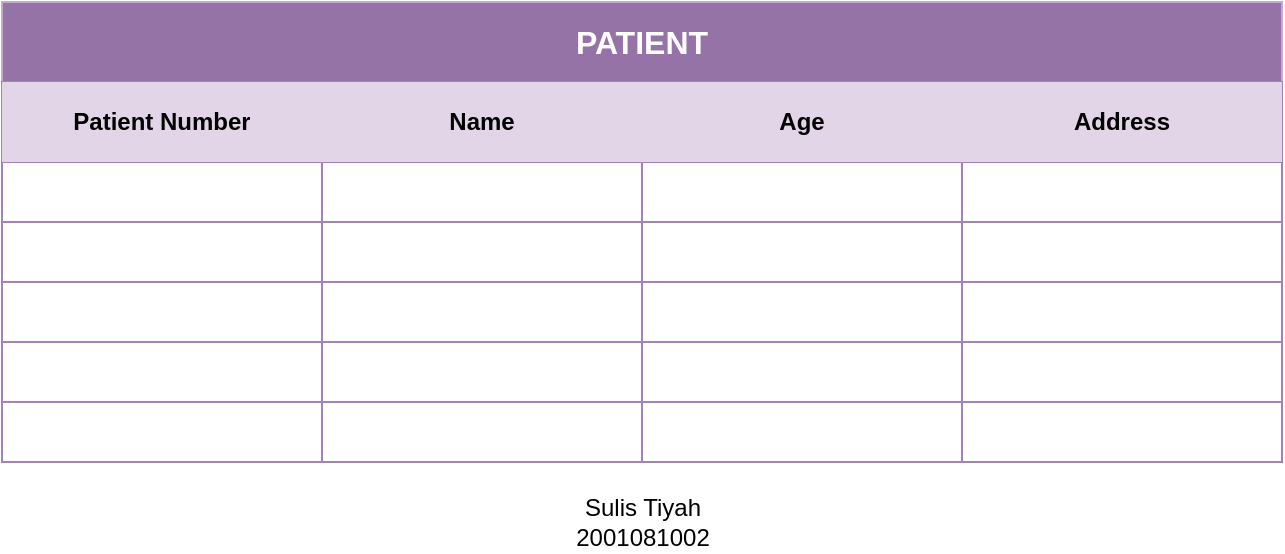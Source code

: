 <mxfile version="13.9.9" type="device"><diagram id="jOCyHqp4UbXJMnn93Hf0" name="Page-1"><mxGraphModel dx="1024" dy="592" grid="1" gridSize="10" guides="1" tooltips="1" connect="1" arrows="1" fold="1" page="1" pageScale="1" pageWidth="827" pageHeight="1169" background="none" math="0" shadow="0"><root><mxCell id="0"/><mxCell id="1" parent="0"/><mxCell id="1R5dfQk-aeGwsiilAhYj-203" value="&lt;b&gt;&lt;font style=&quot;font-size: 16px&quot; color=&quot;#ffffff&quot;&gt;PATIENT&lt;/font&gt;&lt;/b&gt;" style="whiteSpace=wrap;html=1;rounded=0;shadow=0;sketch=0;strokeColor=#C3ABD0;strokeWidth=1;fillColor=#9673A6;gradientColor=none;" parent="1" vertex="1"><mxGeometry x="80" y="80" width="640" height="40" as="geometry"/></mxCell><mxCell id="1R5dfQk-aeGwsiilAhYj-205" value="Sulis Tiyah&lt;br&gt;2001081002" style="text;html=1;resizable=0;autosize=1;align=center;verticalAlign=middle;points=[];fillColor=none;strokeColor=none;rounded=0;shadow=0;sketch=0;" parent="1" vertex="1"><mxGeometry x="360" y="325" width="80" height="30" as="geometry"/></mxCell><mxCell id="qMwS25fYEpeRlJtAqQFl-1" value="" style="shape=table;html=1;whiteSpace=wrap;startSize=0;container=1;collapsible=0;childLayout=tableLayout;strokeColor=#A680B8;" vertex="1" parent="1"><mxGeometry x="80" y="120" width="640" height="190" as="geometry"/></mxCell><mxCell id="qMwS25fYEpeRlJtAqQFl-2" value="" style="shape=partialRectangle;html=1;whiteSpace=wrap;collapsible=0;dropTarget=0;pointerEvents=0;fillColor=#e1d5e7;top=0;left=0;bottom=0;right=0;points=[[0,0.5],[1,0.5]];portConstraint=eastwest;strokeColor=#9673a6;" vertex="1" parent="qMwS25fYEpeRlJtAqQFl-1"><mxGeometry width="640" height="40" as="geometry"/></mxCell><mxCell id="qMwS25fYEpeRlJtAqQFl-3" value="&lt;b&gt;Patient Number&lt;/b&gt;" style="shape=partialRectangle;html=1;whiteSpace=wrap;connectable=0;overflow=hidden;fillColor=none;top=0;left=0;bottom=0;right=0;" vertex="1" parent="qMwS25fYEpeRlJtAqQFl-2"><mxGeometry width="160" height="40" as="geometry"/></mxCell><mxCell id="qMwS25fYEpeRlJtAqQFl-4" value="Name" style="shape=partialRectangle;html=1;whiteSpace=wrap;connectable=0;overflow=hidden;fillColor=none;top=0;left=0;bottom=0;right=0;fontStyle=1" vertex="1" parent="qMwS25fYEpeRlJtAqQFl-2"><mxGeometry x="160" width="160" height="40" as="geometry"/></mxCell><mxCell id="qMwS25fYEpeRlJtAqQFl-5" value="Age" style="shape=partialRectangle;html=1;whiteSpace=wrap;connectable=0;overflow=hidden;fillColor=none;top=0;left=0;bottom=0;right=0;fontStyle=1" vertex="1" parent="qMwS25fYEpeRlJtAqQFl-2"><mxGeometry x="320" width="160" height="40" as="geometry"/></mxCell><mxCell id="qMwS25fYEpeRlJtAqQFl-6" value="Address" style="shape=partialRectangle;html=1;whiteSpace=wrap;connectable=0;overflow=hidden;fillColor=none;top=0;left=0;bottom=0;right=0;fontStyle=1" vertex="1" parent="qMwS25fYEpeRlJtAqQFl-2"><mxGeometry x="480" width="160" height="40" as="geometry"/></mxCell><mxCell id="qMwS25fYEpeRlJtAqQFl-7" value="" style="shape=partialRectangle;html=1;whiteSpace=wrap;collapsible=0;dropTarget=0;pointerEvents=0;fillColor=none;top=0;left=0;bottom=0;right=0;points=[[0,0.5],[1,0.5]];portConstraint=eastwest;" vertex="1" parent="qMwS25fYEpeRlJtAqQFl-1"><mxGeometry y="40" width="640" height="30" as="geometry"/></mxCell><mxCell id="qMwS25fYEpeRlJtAqQFl-8" value="" style="shape=partialRectangle;html=1;whiteSpace=wrap;connectable=0;overflow=hidden;fillColor=none;top=0;left=0;bottom=0;right=0;" vertex="1" parent="qMwS25fYEpeRlJtAqQFl-7"><mxGeometry width="160" height="30" as="geometry"/></mxCell><mxCell id="qMwS25fYEpeRlJtAqQFl-9" value="" style="shape=partialRectangle;html=1;whiteSpace=wrap;connectable=0;overflow=hidden;fillColor=none;top=0;left=0;bottom=0;right=0;" vertex="1" parent="qMwS25fYEpeRlJtAqQFl-7"><mxGeometry x="160" width="160" height="30" as="geometry"/></mxCell><mxCell id="qMwS25fYEpeRlJtAqQFl-10" value="" style="shape=partialRectangle;html=1;whiteSpace=wrap;connectable=0;overflow=hidden;fillColor=none;top=0;left=0;bottom=0;right=0;" vertex="1" parent="qMwS25fYEpeRlJtAqQFl-7"><mxGeometry x="320" width="160" height="30" as="geometry"/></mxCell><mxCell id="qMwS25fYEpeRlJtAqQFl-11" value="" style="shape=partialRectangle;html=1;whiteSpace=wrap;connectable=0;overflow=hidden;fillColor=none;top=0;left=0;bottom=0;right=0;" vertex="1" parent="qMwS25fYEpeRlJtAqQFl-7"><mxGeometry x="480" width="160" height="30" as="geometry"/></mxCell><mxCell id="qMwS25fYEpeRlJtAqQFl-12" value="" style="shape=partialRectangle;html=1;whiteSpace=wrap;collapsible=0;dropTarget=0;pointerEvents=0;fillColor=none;top=0;left=0;bottom=0;right=0;points=[[0,0.5],[1,0.5]];portConstraint=eastwest;" vertex="1" parent="qMwS25fYEpeRlJtAqQFl-1"><mxGeometry y="70" width="640" height="30" as="geometry"/></mxCell><mxCell id="qMwS25fYEpeRlJtAqQFl-13" value="" style="shape=partialRectangle;html=1;whiteSpace=wrap;connectable=0;overflow=hidden;fillColor=none;top=0;left=0;bottom=0;right=0;" vertex="1" parent="qMwS25fYEpeRlJtAqQFl-12"><mxGeometry width="160" height="30" as="geometry"/></mxCell><mxCell id="qMwS25fYEpeRlJtAqQFl-14" value="" style="shape=partialRectangle;html=1;whiteSpace=wrap;connectable=0;overflow=hidden;fillColor=none;top=0;left=0;bottom=0;right=0;" vertex="1" parent="qMwS25fYEpeRlJtAqQFl-12"><mxGeometry x="160" width="160" height="30" as="geometry"/></mxCell><mxCell id="qMwS25fYEpeRlJtAqQFl-15" value="" style="shape=partialRectangle;html=1;whiteSpace=wrap;connectable=0;overflow=hidden;fillColor=none;top=0;left=0;bottom=0;right=0;" vertex="1" parent="qMwS25fYEpeRlJtAqQFl-12"><mxGeometry x="320" width="160" height="30" as="geometry"/></mxCell><mxCell id="qMwS25fYEpeRlJtAqQFl-16" value="" style="shape=partialRectangle;html=1;whiteSpace=wrap;connectable=0;overflow=hidden;fillColor=none;top=0;left=0;bottom=0;right=0;" vertex="1" parent="qMwS25fYEpeRlJtAqQFl-12"><mxGeometry x="480" width="160" height="30" as="geometry"/></mxCell><mxCell id="qMwS25fYEpeRlJtAqQFl-17" value="" style="shape=partialRectangle;html=1;whiteSpace=wrap;collapsible=0;dropTarget=0;pointerEvents=0;fillColor=none;top=0;left=0;bottom=0;right=0;points=[[0,0.5],[1,0.5]];portConstraint=eastwest;" vertex="1" parent="qMwS25fYEpeRlJtAqQFl-1"><mxGeometry y="100" width="640" height="30" as="geometry"/></mxCell><mxCell id="qMwS25fYEpeRlJtAqQFl-18" value="" style="shape=partialRectangle;html=1;whiteSpace=wrap;connectable=0;overflow=hidden;fillColor=none;top=0;left=0;bottom=0;right=0;" vertex="1" parent="qMwS25fYEpeRlJtAqQFl-17"><mxGeometry width="160" height="30" as="geometry"/></mxCell><mxCell id="qMwS25fYEpeRlJtAqQFl-19" value="" style="shape=partialRectangle;html=1;whiteSpace=wrap;connectable=0;overflow=hidden;fillColor=none;top=0;left=0;bottom=0;right=0;" vertex="1" parent="qMwS25fYEpeRlJtAqQFl-17"><mxGeometry x="160" width="160" height="30" as="geometry"/></mxCell><mxCell id="qMwS25fYEpeRlJtAqQFl-20" value="" style="shape=partialRectangle;html=1;whiteSpace=wrap;connectable=0;overflow=hidden;fillColor=none;top=0;left=0;bottom=0;right=0;" vertex="1" parent="qMwS25fYEpeRlJtAqQFl-17"><mxGeometry x="320" width="160" height="30" as="geometry"/></mxCell><mxCell id="qMwS25fYEpeRlJtAqQFl-21" value="" style="shape=partialRectangle;html=1;whiteSpace=wrap;connectable=0;overflow=hidden;fillColor=none;top=0;left=0;bottom=0;right=0;" vertex="1" parent="qMwS25fYEpeRlJtAqQFl-17"><mxGeometry x="480" width="160" height="30" as="geometry"/></mxCell><mxCell id="qMwS25fYEpeRlJtAqQFl-22" value="" style="shape=partialRectangle;html=1;whiteSpace=wrap;collapsible=0;dropTarget=0;pointerEvents=0;fillColor=none;top=0;left=0;bottom=0;right=0;points=[[0,0.5],[1,0.5]];portConstraint=eastwest;" vertex="1" parent="qMwS25fYEpeRlJtAqQFl-1"><mxGeometry y="130" width="640" height="30" as="geometry"/></mxCell><mxCell id="qMwS25fYEpeRlJtAqQFl-23" value="" style="shape=partialRectangle;html=1;whiteSpace=wrap;connectable=0;overflow=hidden;fillColor=none;top=0;left=0;bottom=0;right=0;" vertex="1" parent="qMwS25fYEpeRlJtAqQFl-22"><mxGeometry width="160" height="30" as="geometry"/></mxCell><mxCell id="qMwS25fYEpeRlJtAqQFl-24" value="" style="shape=partialRectangle;html=1;whiteSpace=wrap;connectable=0;overflow=hidden;fillColor=none;top=0;left=0;bottom=0;right=0;" vertex="1" parent="qMwS25fYEpeRlJtAqQFl-22"><mxGeometry x="160" width="160" height="30" as="geometry"/></mxCell><mxCell id="qMwS25fYEpeRlJtAqQFl-25" value="" style="shape=partialRectangle;html=1;whiteSpace=wrap;connectable=0;overflow=hidden;fillColor=none;top=0;left=0;bottom=0;right=0;" vertex="1" parent="qMwS25fYEpeRlJtAqQFl-22"><mxGeometry x="320" width="160" height="30" as="geometry"/></mxCell><mxCell id="qMwS25fYEpeRlJtAqQFl-26" value="" style="shape=partialRectangle;html=1;whiteSpace=wrap;connectable=0;overflow=hidden;fillColor=none;top=0;left=0;bottom=0;right=0;" vertex="1" parent="qMwS25fYEpeRlJtAqQFl-22"><mxGeometry x="480" width="160" height="30" as="geometry"/></mxCell><mxCell id="qMwS25fYEpeRlJtAqQFl-27" value="" style="shape=partialRectangle;html=1;whiteSpace=wrap;collapsible=0;dropTarget=0;pointerEvents=0;fillColor=none;top=0;left=0;bottom=0;right=0;points=[[0,0.5],[1,0.5]];portConstraint=eastwest;" vertex="1" parent="qMwS25fYEpeRlJtAqQFl-1"><mxGeometry y="160" width="640" height="30" as="geometry"/></mxCell><mxCell id="qMwS25fYEpeRlJtAqQFl-28" value="" style="shape=partialRectangle;html=1;whiteSpace=wrap;connectable=0;overflow=hidden;fillColor=none;top=0;left=0;bottom=0;right=0;" vertex="1" parent="qMwS25fYEpeRlJtAqQFl-27"><mxGeometry width="160" height="30" as="geometry"/></mxCell><mxCell id="qMwS25fYEpeRlJtAqQFl-29" value="" style="shape=partialRectangle;html=1;whiteSpace=wrap;connectable=0;overflow=hidden;fillColor=none;top=0;left=0;bottom=0;right=0;" vertex="1" parent="qMwS25fYEpeRlJtAqQFl-27"><mxGeometry x="160" width="160" height="30" as="geometry"/></mxCell><mxCell id="qMwS25fYEpeRlJtAqQFl-30" value="" style="shape=partialRectangle;html=1;whiteSpace=wrap;connectable=0;overflow=hidden;fillColor=none;top=0;left=0;bottom=0;right=0;" vertex="1" parent="qMwS25fYEpeRlJtAqQFl-27"><mxGeometry x="320" width="160" height="30" as="geometry"/></mxCell><mxCell id="qMwS25fYEpeRlJtAqQFl-31" value="" style="shape=partialRectangle;html=1;whiteSpace=wrap;connectable=0;overflow=hidden;fillColor=none;top=0;left=0;bottom=0;right=0;" vertex="1" parent="qMwS25fYEpeRlJtAqQFl-27"><mxGeometry x="480" width="160" height="30" as="geometry"/></mxCell></root></mxGraphModel></diagram></mxfile>